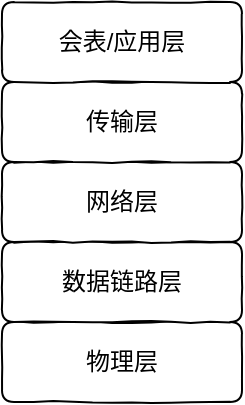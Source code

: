<mxfile version="20.2.2" type="github">
  <diagram id="C5RBs43oDa-KdzZeNtuy" name="Page-1">
    <mxGraphModel dx="1422" dy="706" grid="1" gridSize="16" guides="1" tooltips="1" connect="1" arrows="1" fold="1" page="1" pageScale="1" pageWidth="827" pageHeight="1169" math="0" shadow="0">
      <root>
        <mxCell id="WIyWlLk6GJQsqaUBKTNV-0" />
        <mxCell id="WIyWlLk6GJQsqaUBKTNV-1" parent="WIyWlLk6GJQsqaUBKTNV-0" />
        <mxCell id="WIyWlLk6GJQsqaUBKTNV-3" value="物理层" style="rounded=1;whiteSpace=wrap;html=1;fontSize=12;glass=0;strokeWidth=1;shadow=0;comic=1;jiggle=1;" parent="WIyWlLk6GJQsqaUBKTNV-1" vertex="1">
          <mxGeometry x="354" y="440" width="120" height="40" as="geometry" />
        </mxCell>
        <mxCell id="ceZnE6gEi8JvED-Fcg3l-2" value="数据链路层" style="rounded=1;whiteSpace=wrap;html=1;fontSize=12;glass=0;strokeWidth=1;shadow=0;comic=1;jiggle=1;" vertex="1" parent="WIyWlLk6GJQsqaUBKTNV-1">
          <mxGeometry x="354" y="400" width="120" height="40" as="geometry" />
        </mxCell>
        <mxCell id="ceZnE6gEi8JvED-Fcg3l-3" value="网络层" style="rounded=1;whiteSpace=wrap;html=1;fontSize=12;glass=0;strokeWidth=1;shadow=0;comic=1;jiggle=1;" vertex="1" parent="WIyWlLk6GJQsqaUBKTNV-1">
          <mxGeometry x="354" y="360" width="120" height="40" as="geometry" />
        </mxCell>
        <mxCell id="ceZnE6gEi8JvED-Fcg3l-4" value="传输层" style="rounded=1;whiteSpace=wrap;html=1;fontSize=12;glass=0;strokeWidth=1;shadow=0;comic=1;jiggle=1;" vertex="1" parent="WIyWlLk6GJQsqaUBKTNV-1">
          <mxGeometry x="354" y="320" width="120" height="40" as="geometry" />
        </mxCell>
        <mxCell id="ceZnE6gEi8JvED-Fcg3l-5" value="会表/应用层" style="rounded=1;whiteSpace=wrap;html=1;fontSize=12;glass=0;strokeWidth=1;shadow=0;comic=1;jiggle=1;" vertex="1" parent="WIyWlLk6GJQsqaUBKTNV-1">
          <mxGeometry x="354" y="280" width="120" height="40" as="geometry" />
        </mxCell>
      </root>
    </mxGraphModel>
  </diagram>
</mxfile>
